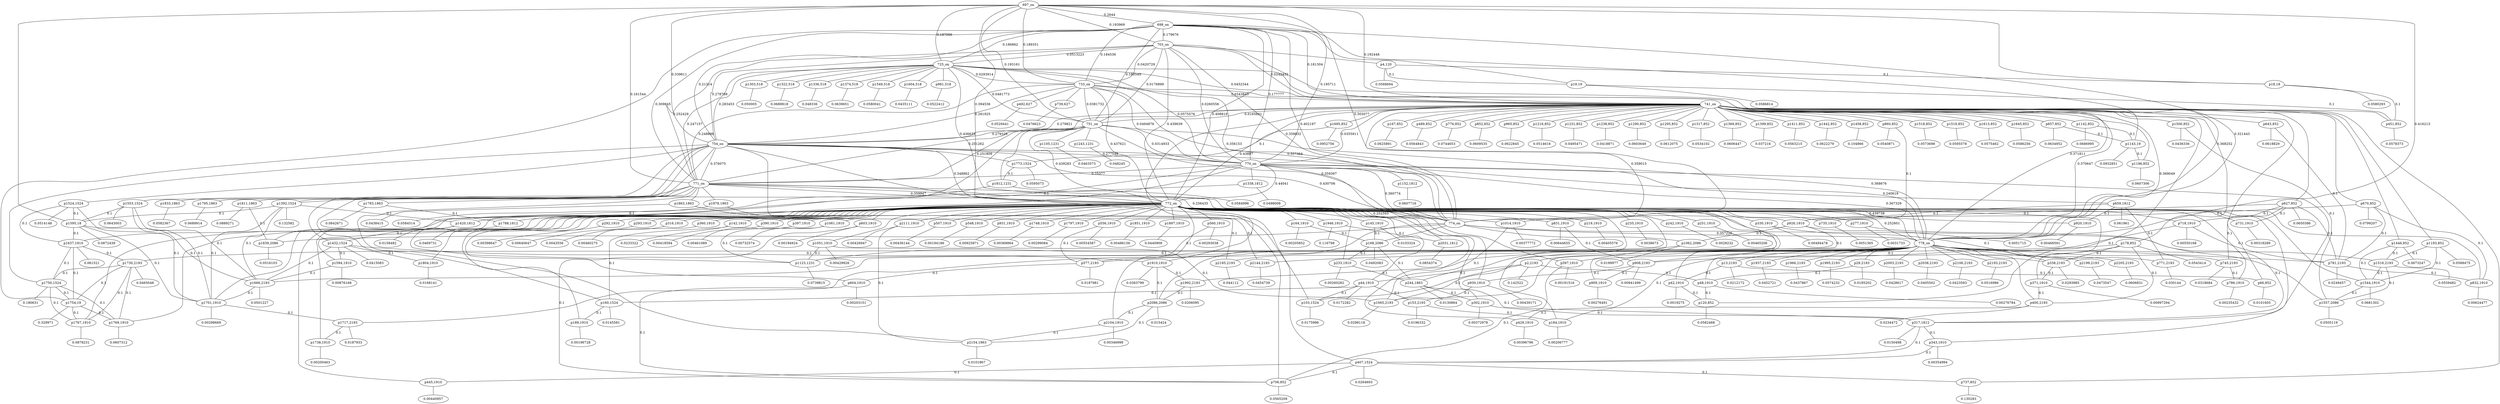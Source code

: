 graph {
	"p2,2193" -- "c0"
	"c0" [ label="0.142522", pos="11.8237,97.9324!"];
	"p2,2193" -- "p44,1910" [label="0.1"]
	"p2,2193" -- "p48,1910" [label="0.1"]
	"p2,2193" -- "p103,1524" [label="0.1"]
	"p4,120" -- "c1"
	"c1" [ label="0.0568694", pos="54.2263,99.454!"];
	"p4,120" -- "p18,18" [label="0.1"]
	"p4,120" -- "p19,19" [label="0.1"]
	"p13,2193" -- "c8"
	"c8" [ label="0.0212172", pos="17.2754,97.8716!"];
	"p13,2193" -- "p42,1910" [label="0.1"]
	"p13,2193" -- "p66,852" [label="0.1"]
	"p18,18" -- "c9"
	"c9" [ label="0.0580293", pos="61.9515,90.4938!"];
	"p18,18" -- "p451,852" [label="0.1"]
	"p19,19" -- "c15"
	"c15" [ label="0.0586814", pos="46.5006,90.4053!"];
	"p19,19" -- "p451,852" [label="0.1"]
	"p29,2193" -- "c23"
	"c23" [ label="0.0185202", pos="14.48,98.0412!"];
	"p29,2193" -- "p48,1910" [label="0.1"]
	"p42,1910" -- "c25"
	"c25" [ label="0.0019275", pos="15.3567,97.0042!"];
	"p42,1910" -- "p120,852" [label="0.1"]
	"p44,1910" -- "c26"
	"c26" [ label="0.0172282", pos="8.92765,94.2651!"];
	"p44,1910" -- "p103,1524" [label="0.1"]
	"p44,1910" -- "p153,2193" [label="0.1"]
	"p44,1910" -- "p160,1524" [label="0.1"]
	"p48,1910" -- "c29"
	"c29" [ label="0.00276784", pos="13.0246,96.5283!"];
	"p48,1910" -- "p120,852" [label="0.1"]
	"p66,852" -- "c30"
	"c30" [ label="0.0101605", pos="19.7313,96.1707!"];
	"p103,1524" -- "c39"
	"c39" [ label="0.0175986", pos="7.50011,94.7146!"];
	"p120,852" -- "c40"
	"c40" [ label="0.0582468", pos="24.7301,94.5148!"];
	"p142,1910" -- "c50"
	"c50" [ label="0.0233322", pos="5.06556,93.7244!"];
	"p142,1910" -- "p160,1524" [label="0.1"]
	"p145,1910" -- "c53"
	"c53" [ label="0.0103324", pos="3.71833,93.8653!"];
	"p145,1910" -- "p168,2086" [label="0.1"]
	"p153,2193" -- "c55"
	"c55" [ label="0.0196332", pos="9.94957,93.3567!"];
	"p153,2193" -- "p184,1910" [label="0.1"]
	"p160,1524" -- "c58"
	"c58" [ label="0.0145581", pos="6.74217,93.3378!"];
	"p160,1524" -- "p189,1910" [label="0.1"]
	"p164,1910" -- "c61"
	"c61" [ label="0.00205852", pos="3.92108,92.8939!"];
	"p164,1910" -- "p168,2086" [label="0.1"]
	"p167,852" -- "c62"
	"c62" [ label="0.0625891", pos="36.7726,87.7184!"];
	"p168,2086" -- "c70"
	"c70" [ label="0.0492083", pos="2.22052,91.8078!"];
	"p168,2086" -- "p233,1910" [label="0.1"]
	"p168,2086" -- "p244,1863" [label="0.1"]
	"p178,852" -- "c71"
	"c71" [ label="0.0543414", pos="12.9991,78.6252!"];
	"p178,852" -- "p184,1910" [label="0.1"]
	"p178,852" -- "p338,2193" [label="0.1"]
	"p178,852" -- "p400,2193" [label="0.1"]
	"p178,852" -- "p597,1910" [label="0.1"]
	"p184,1910" -- "c80"
	"c80" [ label="0.00206777", pos="10.9705,92.4946!"];
	"p189,1910" -- "c82"
	"c82" [ label="0.00196728", pos="4.78798,91.8912!"];
	"p219,1910" -- "c84"
	"c84" [ label="0.00405576", pos="6.81358,90.1522!"];
	"p233,1910" -- "c86"
	"c86" [ label="0.00260282", pos="2.60742,89.6202!"];
	"p233,1910" -- "p244,1863" [label="0.1"]
	"p235,1910" -- "c88"
	"c88" [ label="0.0038673", pos="8.56386,90.0305!"];
	"p242,1910" -- "c91"
	"c91" [ label="0.0028232", pos="4.37224,89.5215!"];
	"p244,1863" -- "c92"
	"c92" [ label="0.0130864", pos="0.685096,88.6002!"];
	"p244,1863" -- "p302,1910" [label="0.1"]
	"p244,1863" -- "p317,1812" [label="0.1"]
	"p251,1910" -- "c96"
	"c96" [ label="0.00465206", pos="9.24375,88.8135!"];
	"p277,1910" -- "c97"
	"c97" [ label="0.0031733", pos="3.51924,86.7421!"];
	"p277,1910" -- "p317,1812" [label="0.1"]
	"p292,1910" -- "c99"
	"c99" [ label="0.00398647", pos="6.08469,87.4131!"];
	"p293,1910" -- "c100"
	"c100" [ label="0.00640647", pos="8.64907,86.2616!"];
	"p302,1910" -- "c102"
	"c102" [ label="0.00372978", pos="2.08683,87.1519!"];
	"p302,1910" -- "p317,1812" [label="0.1"]
	"p316,1910" -- "c105"
	"c105" [ label="0.0043556", pos="6.79581,86.3149!"];
	"p317,1812" -- "c106"
	"c106" [ label="0.0150498", pos="0.268098,84.9969!"];
	"p317,1812" -- "p343,1910" [label="0.1"]
	"p317,1812" -- "p407,1524" [label="0.1"]
	"p330,1910" -- "c113"
	"c113" [ label="0.00494478", pos="9.02383,84.7785!"];
	"p330,1910" -- "p338,2193" [label="0.1"]
	"p338,2193" -- "c115"
	"c115" [ label="0.0293985", pos="11.4033,85.3103!"];
	"p338,2193" -- "p371,1910" [label="0.1"]
	"p343,1910" -- "c116"
	"c116" [ label="0.00354994", pos="3.15582,84.4702!"];
	"p343,1910" -- "p407,1524" [label="0.1"]
	"p360,1910" -- "c119"
	"c119" [ label="0.00460275", pos="4.99385,84.4479!"];
	"p371,1910" -- "c121"
	"c121" [ label="0.00997294", pos="9.82635,83.7195!"];
	"p371,1910" -- "p400,2193" [label="0.1"]
	"p390,1910" -- "c123"
	"c123" [ label="0.00418594", pos="4.89745,82.4158!"];
	"p397,1910" -- "c124"
	"c124" [ label="0.00461089", pos="3.50754,82.8973!"];
	"p400,2193" -- "c126"
	"c126" [ label="0.0234472", pos="11.0497,82.9509!"];
	"p400,2193" -- "p429,1910" [label="0.1"]
	"p407,1524" -- "c127"
	"c127" [ label="0.0264693", pos="1.31593,79.7262!"];
	"p407,1524" -- "p445,1910" [label="0.1"]
	"p407,1524" -- "p706,852" [label="0.1"]
	"p407,1524" -- "p737,852" [label="0.1"]
	"p429,1910" -- "c130"
	"c130" [ label="0.00396796", pos="9.60179,81.5384!"];
	"p445,1910" -- "c132"
	"c132" [ label="0.00440957", pos="4.37585,79.9915!"];
	"p451,852" -- "c133"
	"c133" [ label="0.0578373", pos="66.4045,81.4355!"];
	"p489,852" -- "c141"
	"c141" [ label="0.0564843", pos="96.7653,63.8492!"];
	"p492,627" -- "c149"
	"c149" [ label="0.0529441", pos="23.9819,81.2168!"];
	"p507,1910" -- "c159"
	"c159" [ label="0.00436144", pos="8.66831,80.5807!"];
	"p548,1910" -- "c161"
	"c161" [ label="0.00194186", pos="9.40452,79.4419!"];
	"p556,1910" -- "c163"
	"c163" [ label="0.00554587", pos="7.55851,79.4542!"];
	"p556,1910" -- "p577,2193" [label="0.1"]
	"p560,1910" -- "c166"
	"c166" [ label="0.00293038", pos="5.21014,78.9479!"];
	"p560,1910" -- "p577,2193" [label="0.1"]
	"p577,2193" -- "c168"
	"c168" [ label="0.0187981", pos="6.32878,78.1969!"];
	"p577,2193" -- "p604,1910" [label="0.1"]
	"p597,1910" -- "c170"
	"c170" [ label="0.00191516", pos="11.1731,77.4194!"];
	"p597,1910" -- "p706,852" [label="0.1"]
	"p603,1910" -- "c172"
	"c172" [ label="0.00194924", pos="9.22752,77.3462!"];
	"p603,1910" -- "p706,852" [label="0.1"]
	"p604,1910" -- "c175"
	"c175" [ label="0.00203151", pos="7.37374,77.3601!"];
	"p604,1910" -- "p706,852" [label="0.1"]
	"p627,852" -- "c176"
	"c176" [ label="0.0650386", pos="69.4236,77.1261!"];
	"p627,852" -- "p718,1910" [label="0.1"]
	"p627,852" -- "p731,1910" [label="0.1"]
	"p627,852" -- "p735,1910" [label="0.1"]
	"p627,852" -- "p745,2193" [label="0.1"]
	"p627,852" -- "p781,2193" [label="0.1"]
	"p643,852" -- "c187"
	"c187" [ label="0.0618829", pos="74.4318,75.9467!"];
	"p643,852" -- "p781,2193" [label="0.1"]
	"p657,852" -- "c190"
	"c190" [ label="0.0634952", pos="47.8125,71.5035!"];
	"p657,852" -- "p1143,19" [label="0.1"]
	"p659,1812" -- "c198"
	"c198" [ label="0.061961", pos="60.6162,71.1487!"];
	"p659,1812" -- "p771,2193" [label="0.1"]
	"p659,1812" -- "p920,1910" [label="0.1"]
	"p659,1812" -- "p1014,1910" [label="0.1"]
	"p670,852" -- "c205"
	"c205" [ label="0.0799207", pos="74.5895,73.5762!"];
	"p670,852" -- "p781,2193" [label="0.1"]
	"p670,852" -- "p832,1910" [label="0.1"]
	"p670,852" -- "p926,1910" [label="0.1"]
	"p706,852" -- "c213"
	"c213" [ label="0.0565209", pos="7.76685,76.0098!"];
	"p718,1910" -- "c221"
	"c221" [ label="0.00550168", pos="70.5746,74.1346!"];
	"p718,1910" -- "p781,2193" [label="0.1"]
	"p718,1910" -- "p908,2193" [label="0.1"]
	"p731,1910" -- "c223"
	"c223" [ label="0.00318289", pos="67.8262,75.1584!"];
	"p735,1910" -- "c225"
	"c225" [ label="0.0051365", pos="69.6663,75.1198!"];
	"p737,852" -- "c227"
	"c227" [ label="0.130283", pos="3.59037,67.2373!"];
	"p739,627" -- "c235"
	"c235" [ label="0.0476623", pos="21.2629,72.9469!"];
	"p745,2193" -- "c244"
	"c244" [ label="0.0318684", pos="64.1799,75.2413!"];
	"p745,2193" -- "p786,1910" [label="0.1"]
	"p771,2193" -- "c246"
	"c246" [ label="0.030144", pos="62.089,74.9953!"];
	"p776,852" -- "c247"
	"c247" [ label="0.0744653", pos="7.85742,69.567!"];
	"p781,2193" -- "c256"
	"c256" [ label="0.0249457", pos="72.8977,74.6801!"];
	"p781,2193" -- "p832,1910" [label="0.1"]
	"p786,1910" -- "c258"
	"c258" [ label="0.00235432", pos="65.4238,74.6273!"];
	"p831,1910" -- "c260"
	"c260" [ label="0.00644655", pos="66.3625,71.7592!"];
	"p831,1910" -- "p908,2193" [label="0.1"]
	"p832,1910" -- "c261"
	"c261" [ label="0.00624477", pos="72.3942,72.1693!"];
	"p852,852" -- "c262"
	"c262" [ label="0.0609535", pos="91.633,72.5489!"];
	"p860,852" -- "c270"
	"c270" [ label="0.0540871", pos="78.9379,72.4969!"];
	"p860,852" -- "p926,1910" [label="0.1"]
	"p908,2193" -- "c279"
	"c279" [ label="0.00941499", pos="68.2541,71.7446!"];
	"p908,2193" -- "p909,1910" [label="0.1"]
	"p908,2193" -- "p930,1910" [label="0.1"]
	"p909,1910" -- "c281"
	"c281" [ label="0.00276491", pos="69.7584,71.4245!"];
	"p920,1910" -- "c283"
	"c283" [ label="0.00466591", pos="62.9793,70.2127!"];
	"p926,1910" -- "c284"
	"c284" [ label="0.0051715", pos="71.155,69.0554!"];
	"p926,1910" -- "p1062,2086" [label="0.1"]
	"p926,1910" -- "p1123,1231" [label="0.1"]
	"p930,1910" -- "c286"
	"c286" [ label="0.00439171", pos="66.3519,69.8416!"];
	"p930,1910" -- "p1065,2193" [label="0.1"]
	"p931,1910" -- "c289"
	"c289" [ label="0.00925871", pos="70.4148,70.1577!"];
	"p965,852" -- "c290"
	"c290" [ label="0.0622845", pos="10.45,69.6267!"];
	"p981,518" -- "c298"
	"c298" [ label="0.0522412", pos="85.0344,69.5663!"];
	"p1014,1910" -- "c307"
	"c307" [ label="0.00377772", pos="63.1274,68.4974!"];
	"p1014,1910" -- "p1065,2193" [label="0.1"]
	"p1051,1910" -- "c310"
	"c310" [ label="0.00429926", pos="66.0379,67.6162!"];
	"p1051,1910" -- "p1065,2193" [label="0.1"]
	"p1051,1910" -- "p1123,1231" [label="0.1"]
	"p1061,1910" -- "c313"
	"c313" [ label="0.00732574", pos="67.6819,67.3332!"];
	"p1061,1910" -- "p1123,1231" [label="0.1"]
	"p1062,2086" -- "c315"
	"c315" [ label="0.0199977", pos="70.9548,67.0213!"];
	"p1062,2086" -- "p1123,1231" [label="0.1"]
	"p1065,2193" -- "c317"
	"c317" [ label="0.0298118", pos="63.6151,67.0383!"];
	"p1105,1231" -- "c318"
	"c318" [ label="0.0463573", pos="74.6737,64.1343!"];
	"p1123,1231" -- "c326"
	"c326" [ label="0.0739815", pos="68.9868,65.4787!"];
	"p1142,852" -- "c334"
	"c334" [ label="0.0686995", pos="33.6012,65.358!"];
	"p1142,852" -- "p1143,19" [label="0.1"]
	"p1143,19" -- "c343"
	"c343" [ label="0.0932851", pos="47.8743,65.436!"];
	"p1143,19" -- "p1196,852" [label="0.1"]
	"p1152,1812" -- "c345"
	"c345" [ label="0.0607716", pos="58.1501,65.4437!"];
	"p1193,852" -- "c352"
	"c352" [ label="0.0588475", pos="17.9259,57.4356!"];
	"p1193,852" -- "p1516,2193" [label="0.1"]
	"p1193,852" -- "p1544,1910" [label="0.1"]
	"p1196,852" -- "c360"
	"c360" [ label="0.0607306", pos="47.9383,58.6642!"];
	"p1216,852" -- "c368"
	"c368" [ label="0.0514616", pos="10.4891,63.5334!"];
	"p1231,852" -- "c376"
	"c376" [ label="0.0495471", pos="85.119,62.2229!"];
	"p1238,852" -- "c384"
	"c384" [ label="0.0418871", pos="94.8466,62.2471!"];
	"p1243,1231" -- "c392"
	"c392" [ label="0.048245", pos="75.8427,62.0788!"];
	"p1290,852" -- "c400"
	"c400" [ label="0.0603649", pos="60.6932,56.6971!"];
	"p1295,852" -- "c408"
	"c408" [ label="0.0612075", pos="8.90963,58.4661!"];
	"p1303,518" -- "c416"
	"c416" [ label="0.050005", pos="71.8903,58.1756!"];
	"p1317,852" -- "c424"
	"c424" [ label="0.0534102", pos="13.1459,54.9317!"];
	"p1322,518" -- "c432"
	"c432" [ label="0.0689818", pos="68.8129,57.1715!"];
	"p1336,518" -- "c440"
	"c440" [ label="0.048336", pos="74.7667,52.3651!"];
	"p1338,1812" -- "c448"
	"c448" [ label="0.0498008", pos="4.77315,53.8353!"];
	"p1338,1812" -- "p1392,1524" [label="0.1"]
	"p1369,852" -- "c455"
	"c455" [ label="0.0606447", pos="54.2774,52.4504!"];
	"p1374,518" -- "c463"
	"c463" [ label="0.0639651", pos="71.7066,52.4455!"];
	"p1392,1524" -- "c471"
	"c471" [ label="0.132582", pos="5.28396,48.9733!"];
	"p1392,1524" -- "p1420,1812" [label="0.1"]
	"p1392,1524" -- "p1595,18" [label="0.1"]
	"p1392,1524" -- "p1666,2193" [label="0.1"]
	"p1392,1524" -- "p1701,1910" [label="0.1"]
	"p1399,852" -- "c475"
	"c475" [ label="0.037216", pos="51.9913,51.1209!"];
	"p1411,852" -- "c478"
	"c478" [ label="0.0563215", pos="51.9585,49.0762!"];
	"p1420,1812" -- "c486"
	"c486" [ label="0.0158482", pos="2.96062,51.0377!"];
	"p1420,1812" -- "p1432,1524" [label="0.1"]
	"p1432,1524" -- "c493"
	"c493" [ label="0.0415083", pos="2.85017,44.1548!"];
	"p1432,1524" -- "p1594,1910" [label="0.1"]
	"p1432,1524" -- "p1666,2193" [label="0.1"]
	"p1432,1524" -- "p1804,1910" [label="0.1"]
	"p1432,1524" -- "p1910,1910" [label="0.1"]
	"p1442,852" -- "c494"
	"c494" [ label="0.0622279", pos="56.5587,50.2018!"];
	"p1446,852" -- "c502"
	"c502" [ label="0.0673247", pos="30.8615,50.0028!"];
	"p1446,852" -- "p1516,2193" [label="0.1"]
	"p1446,852" -- "p1544,1910" [label="0.1"]
	"p1458,852" -- "c510"
	"c510" [ label="0.104866", pos="43.5248,48.2613!"];
	"p1500,852" -- "c518"
	"c518" [ label="0.0436336", pos="21.6287,48.1748!"];
	"p1500,852" -- "p1557,2086" [label="0.1"]
	"p1516,2193" -- "c527"
	"c527" [ label="0.0559482", pos="18.2547,48.7039!"];
	"p1516,2193" -- "p1544,1910" [label="0.1"]
	"p1516,2193" -- "p1557,2086" [label="0.1"]
	"p1518,852" -- "c529"
	"c529" [ label="0.0573698", pos="56.1743,48.1846!"];
	"p1519,852" -- "c537"
	"c537" [ label="0.0595578", pos="60.7813,48.2321!"];
	"p1524,1524" -- "c545"
	"c545" [ label="0.0514148", pos="9.89166,47.8528!"];
	"p1524,1524" -- "p1595,18" [label="0.1"]
	"p1524,1524" -- "p1637,1910" [label="0.1"]
	"p1524,1524" -- "p1701,1910" [label="0.1"]
	"p1544,1910" -- "c547"
	"c547" [ label="0.0681302", pos="18.898,47.7559!"];
	"p1544,1910" -- "p1557,2086" [label="0.1"]
	"p1549,518" -- "c555"
	"c555" [ label="0.0580041", pos="68.9481,47.5773!"];
	"p1553,1524" -- "c559"
	"c559" [ label="0.0643003", pos="5.44983,47.2036!"];
	"p1553,1524" -- "p1595,18" [label="0.1"]
	"p1553,1524" -- "p1666,2193" [label="0.1"]
	"p1553,1524" -- "p1701,1910" [label="0.1"]
	"p1557,2086" -- "c561"
	"c561" [ label="0.0505119", pos="19.8219,47.0077!"];
	"p1594,1910" -- "c563"
	"c563" [ label="0.00876168", pos="3.30478,46.3348!"];
	"p1594,1910" -- "p1666,2193" [label="0.1"]
	"p1595,18" -- "c566"
	"c566" [ label="0.0872439", pos="6.21123,46.3801!"];
	"p1595,18" -- "p1637,1910" [label="0.1"]
	"p1595,18" -- "p1666,2193" [label="0.1"]
	"p1595,18" -- "p1701,1910" [label="0.1"]
	"p1604,518" -- "c568"
	"c568" [ label="0.0435111", pos="74.2905,46.5645!"];
	"p1613,852" -- "c576"
	"c576" [ label="0.0575462", pos="52.4374,46.4241!"];
	"p1637,1910" -- "c584"
	"c584" [ label="0.061521", pos="8.77956,44.3706!"];
	"p1637,1910" -- "p1730,2193" [label="0.1"]
	"p1637,1910" -- "p1750,1524" [label="0.1"]
	"p1637,1910" -- "p1754,19" [label="0.1"]
	"p1645,852" -- "c585"
	"c585" [ label="0.0586256", pos="92.8399,46.368!"];
	"p1666,2193" -- "c593"
	"c593" [ label="0.0501227", pos="4.14998,45.3557!"];
	"p1666,2193" -- "p1701,1910" [label="0.1"]
	"p1695,852" -- "c594"
	"c594" [ label="0.0952756", pos="91.7166,43.6607!"];
	"p1695,852" -- "p1773,1524" [label="0.1"]
	"p1701,1910" -- "c603"
	"c603" [ label="0.00298669", pos="5.24912,44.5911!"];
	"p1701,1910" -- "p1717,2193" [label="0.1"]
	"p1717,2193" -- "c606"
	"c606" [ label="0.0187933", pos="5.99995,43.4684!"];
	"p1717,2193" -- "p1738,1910" [label="0.1"]
	"p1730,2193" -- "c608"
	"c608" [ label="0.0465048", pos="11.7431,42.8982!"];
	"p1730,2193" -- "p1750,1524" [label="0.1"]
	"p1730,2193" -- "p1754,19" [label="0.1"]
	"p1730,2193" -- "p1767,1910" [label="0.1"]
	"p1730,2193" -- "p1769,1910" [label="0.1"]
	"p1738,1910" -- "c610"
	"c610" [ label="0.00200463", pos="6.92734,42.5068!"];
	"p1748,1910" -- "c611"
	"c611" [ label="0.00368864", pos="7.69095,41.3226!"];
	"p1750,1524" -- "c613"
	"c613" [ label="0.180631", pos="10.8827,41.9845!"];
	"p1750,1524" -- "p1754,19" [label="0.1"]
	"p1750,1524" -- "p1767,1910" [label="0.1"]
	"p1750,1524" -- "p1769,1910" [label="0.1"]
	"p1754,19" -- "c616"
	"c616" [ label="0.329971", pos="10.8866,41.8673!"];
	"p1754,19" -- "p1767,1910" [label="0.1"]
	"p1754,19" -- "p1769,1910" [label="0.1"]
	"p1767,1910" -- "c624"
	"c624" [ label="0.0878231", pos="10.0293,41.1274!"];
	"p1769,1910" -- "c625"
	"c625" [ label="0.0607312", pos="13.0452,39.7869!"];
	"p1773,1524" -- "c626"
	"c626" [ label="0.0595073", pos="89.2863,40.5727!"];
	"p1773,1524" -- "p1812,1231" [label="0.1"]
	"p1783,1863" -- "c627"
	"c627" [ label="0.0842671", pos="31.5974,37.8427!"];
	"p1783,1863" -- "p1788,1812" [label="0.1"]
	"p1788,1812" -- "c629"
	"c629" [ label="0.0469731", pos="21.7336,35.1941!"];
	"p1795,1863" -- "c636"
	"c636" [ label="0.0689914", pos="53.1034,37.1601!"];
	"p1797,1910" -- "c640"
	"c640" [ label="0.00299084", pos="7.87679,39.5459!"];
	"p1804,1910" -- "c643"
	"c643" [ label="0.0168141", pos="4.91139,39.5405!"];
	"p1811,1863" -- "c644"
	"c644" [ label="0.0889271", pos="70.3918,38.3785!"];
	"p1811,1863" -- "p1839,2086" [label="0.1"]
	"p1812,1231" -- "c646"
	"c646" [ label="0.0584996", pos="82.2519,39.7376!"];
	"p1812,1231" -- "p1839,2086" [label="0.1"]
	"p1833,1863" -- "c654"
	"c654" [ label="0.0582367", pos="64.8667,37.0014!"];
	"p1839,2086" -- "c656"
	"c656" [ label="0.0516103", pos="75.8288,38.3387!"];
	"p1851,1910" -- "c657"
	"c657" [ label="0.00486156", pos="9.15363,37.1568!"];
	"p1863,1863" -- "c658"
	"c658" [ label="0.0438415", pos="45.3026,32.6786!"];
	"p1863,1863" -- "p2185,2193" [label="0.1"]
	"p1897,1910" -- "c660"
	"c660" [ label="0.0440909", pos="14.1753,36.7807!"];
	"p1910,1910" -- "c661"
	"c661" [ label="0.0363799", pos="8.07972,34.5157!"];
	"p1910,1910" -- "p1992,2193" [label="0.1"]
	"p1910,1910" -- "p2086,2086" [label="0.1"]
	"p1937,2193" -- "c662"
	"c662" [ label="0.0452721", pos="27.0135,33.7538!"];
	"p1946,1910" -- "c663"
	"c663" [ label="0.116798", pos="15.4386,34.0645!"];
	"p1946,1910" -- "p2031,1812" [label="0.1"]
	"p1966,2193" -- "c665"
	"c665" [ label="0.0437867", pos="31.2718,33.8277!"];
	"p1978,1863" -- "c666"
	"c666" [ label="0.0584514", pos="40.8572,32.6136!"];
	"p1978,1863" -- "p2144,2193" [label="0.1"]
	"p1992,2193" -- "c669"
	"c669" [ label="0.0206095", pos="11.2405,33.5011!"];
	"p1992,2193" -- "p2086,2086" [label="0.1"]
	"p1995,2193" -- "c670"
	"c670" [ label="0.0574232", pos="29.0986,29.9752!"];
	"p2003,2193" -- "c671"
	"c671" [ label="0.0428617", pos="37.0027,31.4173!"];
	"p2031,1812" -- "c673"
	"c673" [ label="0.0854374", pos="19.1343,32.7252!"];
	"p2038,2193" -- "c681"
	"c681" [ label="0.0405502", pos="28.1593,31.8347!"];
	"p2086,2086" -- "c682"
	"c682" [ label="0.015424", pos="13.0773,30.6181!"];
	"p2086,2086" -- "p2104,1910" [label="0.1"]
	"p2086,2086" -- "p2154,1863" [label="0.1"]
	"p2104,1910" -- "c684"
	"c684" [ label="0.00346998", pos="16.003,30.7975!"];
	"p2104,1910" -- "p2154,1863" [label="0.1"]
	"p2106,2193" -- "c685"
	"c685" [ label="0.0423593", pos="24.9759,30.106!"];
	"p2111,1910" -- "c688"
	"c688" [ label="0.00426947", pos="19.1212,30.1256!"];
	"p2111,1910" -- "p2154,1863" [label="0.1"]
	"p2144,2193" -- "c690"
	"c690" [ label="0.0454739", pos="39.5609,29.3851!"];
	"p2154,1863" -- "c691"
	"c691" [ label="0.0101867", pos="18.0214,28.5911!"];
	"p2185,2193" -- "c693"
	"c693" [ label="0.044112", pos="42.4408,26.0261!"];
	"p2193,2193" -- "c694"
	"c694" [ label="0.0516986", pos="30.7924,13.2333!"];
	"p2199,2193" -- "c695"
	"c695" [ label="0.0473547", pos="45.7898,16.7753!"];
	"p2205,2193" -- "c696"
	"c696" [ label="0.0606831", pos="44.7406,4.31873!"];
	"697_on" -- "698_on" [label="0.2644"]
	"697_on" -- "703_on" [label="0.193969"]
	"697_on" -- "725_on" [label="0.187056"]
	"697_on" -- "733_on" [label="0.189351"]
	"697_on" -- "741_on" [label="0.192448"]
	"697_on" -- "751_on" [label="0.193161"]
	"697_on" -- "754_on" [label="0.339611"]
	"697_on" -- "770_on" [label="0.195711"]
	"697_on" -- "771_on" [label="0.161544"]
	"697_on" -- "772_on" [label="0.394536"]
	"697_on" -- "774_on" [label="0.303077"]
	"697_on" -- "778_on" [label="0.416213"]
	"698_on" -- "703_on" [label="0.179676"]
	"698_on" -- "725_on" [label="0.186862"]
	"698_on" -- "733_on" [label="0.184536"]
	"698_on" -- "741_on" [label="0.181304"]
	"698_on" -- "751_on" [label="0.180545"]
	"698_on" -- "754_on" [label="0.21314"]
	"698_on" -- "770_on" [label="0.177777"]
	"698_on" -- "771_on" [label="0.309845"]
	"698_on" -- "772_on" [label="0.408819"]
	"698_on" -- "774_on" [label="0.402197"]
	"698_on" -- "778_on" [label="0.321443"]
	"703_on" -- "725_on" [label="0.0513223"]
	"703_on" -- "733_on" [label="0.0420729"]
	"703_on" -- "741_on" [label="0.0242452"]
	"703_on" -- "751_on" [label="0.0176899"]
	"703_on" -- "754_on" [label="0.278769"]
	"703_on" -- "770_on" [label="0.0260556"]
	"703_on" -- "771_on" [label="0.252429"]
	"703_on" -- "772_on" [label="0.439639"]
	"703_on" -- "774_on" [label="0.359832"]
	"703_on" -- "778_on" [label="0.368252"]
	"725_on" -- "733_on" [label="0.0293914"]
	"725_on" -- "741_on" [label="0.0452344"]
	"725_on" -- "751_on" [label="0.0481773"]
	"725_on" -- "754_on" [label="0.283453"]
	"725_on" -- "770_on" [label="0.0575576"]
	"725_on" -- "771_on" [label="0.247157"]
	"725_on" -- "772_on" [label="0.436633"]
	"725_on" -- "774_on" [label="0.356153"]
	"725_on" -- "778_on" [label="0.371811"]
	"733_on" -- "741_on" [label="0.0343845"]
	"733_on" -- "751_on" [label="0.0381732"]
	"733_on" -- "754_on" [label="0.281925"]
	"733_on" -- "770_on" [label="0.0494876"]
	"733_on" -- "771_on" [label="0.248898"]
	"733_on" -- "772_on" [label="0.437621"]
	"733_on" -- "774_on" [label="0.357364"]
	"733_on" -- "778_on" [label="0.370647"]
	"741_on" -- "751_on" [label="0.0165801"]
	"741_on" -- "754_on" [label="0.279821"]
	"741_on" -- "770_on" [label="0.0355911"]
	"741_on" -- "771_on" [label="0.251262"]
	"741_on" -- "772_on" [label="0.43897"]
	"741_on" -- "774_on" [label="0.359015"]
	"741_on" -- "778_on" [label="0.369049"]
	"751_on" -- "754_on" [label="0.279329"]
	"751_on" -- "770_on" [label="0.0314933"]
	"751_on" -- "771_on" [label="0.251809"]
	"751_on" -- "772_on" [label="0.439283"]
	"751_on" -- "774_on" [label="0.359397"]
	"751_on" -- "778_on" [label="0.368676"]
	"754_on" -- "770_on" [label="0.277548"]
	"754_on" -- "771_on" [label="0.376075"]
	"754_on" -- "772_on" [label="0.348862"]
	"754_on" -- "774_on" [label="0.430706"]
	"754_on" -- "778_on" [label="0.240619"]
	"770_on" -- "771_on" [label="0.25377"]
	"770_on" -- "772_on" [label="0.44041"]
	"770_on" -- "774_on" [label="0.360774"]
	"770_on" -- "778_on" [label="0.367329"]
	"771_on" -- "772_on" [label="0.359947"]
	"771_on" -- "774_on" [label="0.256435"]
	"771_on" -- "778_on" [label="0.439738"]
	"772_on" -- "774_on" [label="0.252593"]
	"772_on" -- "778_on" [label="0.252601"]
	"774_on" -- "778_on" [label="0.357226"]
	"697_on" -- "p18,18"
	"697_on" -- "p1595,18"
	"698_on" -- "p19,19"
	"698_on" -- "p1143,19"
	"698_on" -- "p1754,19"
	"703_on" -- "p4,120"
	"725_on" -- "p981,518"
	"725_on" -- "p1303,518"
	"725_on" -- "p1322,518"
	"725_on" -- "p1336,518"
	"725_on" -- "p1374,518"
	"725_on" -- "p1549,518"
	"725_on" -- "p1604,518"
	"733_on" -- "p492,627"
	"733_on" -- "p739,627"
	"741_on" -- "p66,852"
	"741_on" -- "p120,852"
	"741_on" -- "p167,852"
	"741_on" -- "p178,852"
	"741_on" -- "p451,852"
	"741_on" -- "p489,852"
	"741_on" -- "p627,852"
	"741_on" -- "p643,852"
	"741_on" -- "p657,852"
	"741_on" -- "p670,852"
	"741_on" -- "p706,852"
	"741_on" -- "p737,852"
	"741_on" -- "p776,852"
	"741_on" -- "p852,852"
	"741_on" -- "p860,852"
	"741_on" -- "p965,852"
	"741_on" -- "p1142,852"
	"741_on" -- "p1193,852"
	"741_on" -- "p1196,852"
	"741_on" -- "p1216,852"
	"741_on" -- "p1231,852"
	"741_on" -- "p1238,852"
	"741_on" -- "p1290,852"
	"741_on" -- "p1295,852"
	"741_on" -- "p1317,852"
	"741_on" -- "p1369,852"
	"741_on" -- "p1399,852"
	"741_on" -- "p1411,852"
	"741_on" -- "p1442,852"
	"741_on" -- "p1446,852"
	"741_on" -- "p1458,852"
	"741_on" -- "p1500,852"
	"741_on" -- "p1518,852"
	"741_on" -- "p1519,852"
	"741_on" -- "p1613,852"
	"741_on" -- "p1645,852"
	"741_on" -- "p1695,852"
	"751_on" -- "p1105,1231"
	"751_on" -- "p1123,1231"
	"751_on" -- "p1243,1231"
	"751_on" -- "p1812,1231"
	"754_on" -- "p103,1524"
	"754_on" -- "p160,1524"
	"754_on" -- "p407,1524"
	"754_on" -- "p1392,1524"
	"754_on" -- "p1432,1524"
	"754_on" -- "p1524,1524"
	"754_on" -- "p1553,1524"
	"754_on" -- "p1750,1524"
	"754_on" -- "p1773,1524"
	"770_on" -- "p317,1812"
	"770_on" -- "p659,1812"
	"770_on" -- "p1152,1812"
	"770_on" -- "p1338,1812"
	"770_on" -- "p1420,1812"
	"770_on" -- "p1788,1812"
	"770_on" -- "p2031,1812"
	"771_on" -- "p244,1863"
	"771_on" -- "p1783,1863"
	"771_on" -- "p1795,1863"
	"771_on" -- "p1811,1863"
	"771_on" -- "p1833,1863"
	"771_on" -- "p1863,1863"
	"771_on" -- "p1978,1863"
	"771_on" -- "p2154,1863"
	"772_on" -- "p42,1910"
	"772_on" -- "p44,1910"
	"772_on" -- "p48,1910"
	"772_on" -- "p142,1910"
	"772_on" -- "p145,1910"
	"772_on" -- "p164,1910"
	"772_on" -- "p184,1910"
	"772_on" -- "p189,1910"
	"772_on" -- "p219,1910"
	"772_on" -- "p233,1910"
	"772_on" -- "p235,1910"
	"772_on" -- "p242,1910"
	"772_on" -- "p251,1910"
	"772_on" -- "p277,1910"
	"772_on" -- "p292,1910"
	"772_on" -- "p293,1910"
	"772_on" -- "p302,1910"
	"772_on" -- "p316,1910"
	"772_on" -- "p330,1910"
	"772_on" -- "p343,1910"
	"772_on" -- "p360,1910"
	"772_on" -- "p371,1910"
	"772_on" -- "p390,1910"
	"772_on" -- "p397,1910"
	"772_on" -- "p429,1910"
	"772_on" -- "p445,1910"
	"772_on" -- "p507,1910"
	"772_on" -- "p548,1910"
	"772_on" -- "p556,1910"
	"772_on" -- "p560,1910"
	"772_on" -- "p597,1910"
	"772_on" -- "p603,1910"
	"772_on" -- "p604,1910"
	"772_on" -- "p718,1910"
	"772_on" -- "p731,1910"
	"772_on" -- "p735,1910"
	"772_on" -- "p786,1910"
	"772_on" -- "p831,1910"
	"772_on" -- "p832,1910"
	"772_on" -- "p909,1910"
	"772_on" -- "p920,1910"
	"772_on" -- "p926,1910"
	"772_on" -- "p930,1910"
	"772_on" -- "p931,1910"
	"772_on" -- "p1014,1910"
	"772_on" -- "p1051,1910"
	"772_on" -- "p1061,1910"
	"772_on" -- "p1544,1910"
	"772_on" -- "p1594,1910"
	"772_on" -- "p1637,1910"
	"772_on" -- "p1701,1910"
	"772_on" -- "p1738,1910"
	"772_on" -- "p1748,1910"
	"772_on" -- "p1767,1910"
	"772_on" -- "p1769,1910"
	"772_on" -- "p1797,1910"
	"772_on" -- "p1804,1910"
	"772_on" -- "p1851,1910"
	"772_on" -- "p1897,1910"
	"772_on" -- "p1910,1910"
	"772_on" -- "p1946,1910"
	"772_on" -- "p2104,1910"
	"772_on" -- "p2111,1910"
	"774_on" -- "p168,2086"
	"774_on" -- "p1062,2086"
	"774_on" -- "p1557,2086"
	"774_on" -- "p1839,2086"
	"774_on" -- "p2086,2086"
	"778_on" -- "p2,2193"
	"778_on" -- "p13,2193"
	"778_on" -- "p29,2193"
	"778_on" -- "p153,2193"
	"778_on" -- "p338,2193"
	"778_on" -- "p400,2193"
	"778_on" -- "p577,2193"
	"778_on" -- "p745,2193"
	"778_on" -- "p771,2193"
	"778_on" -- "p781,2193"
	"778_on" -- "p908,2193"
	"778_on" -- "p1065,2193"
	"778_on" -- "p1516,2193"
	"778_on" -- "p1666,2193"
	"778_on" -- "p1717,2193"
	"778_on" -- "p1730,2193"
	"778_on" -- "p1937,2193"
	"778_on" -- "p1966,2193"
	"778_on" -- "p1992,2193"
	"778_on" -- "p1995,2193"
	"778_on" -- "p2003,2193"
	"778_on" -- "p2038,2193"
	"778_on" -- "p2106,2193"
	"778_on" -- "p2144,2193"
	"778_on" -- "p2185,2193"
	"778_on" -- "p2193,2193"
	"778_on" -- "p2199,2193"
	"778_on" -- "p2205,2193"
}
